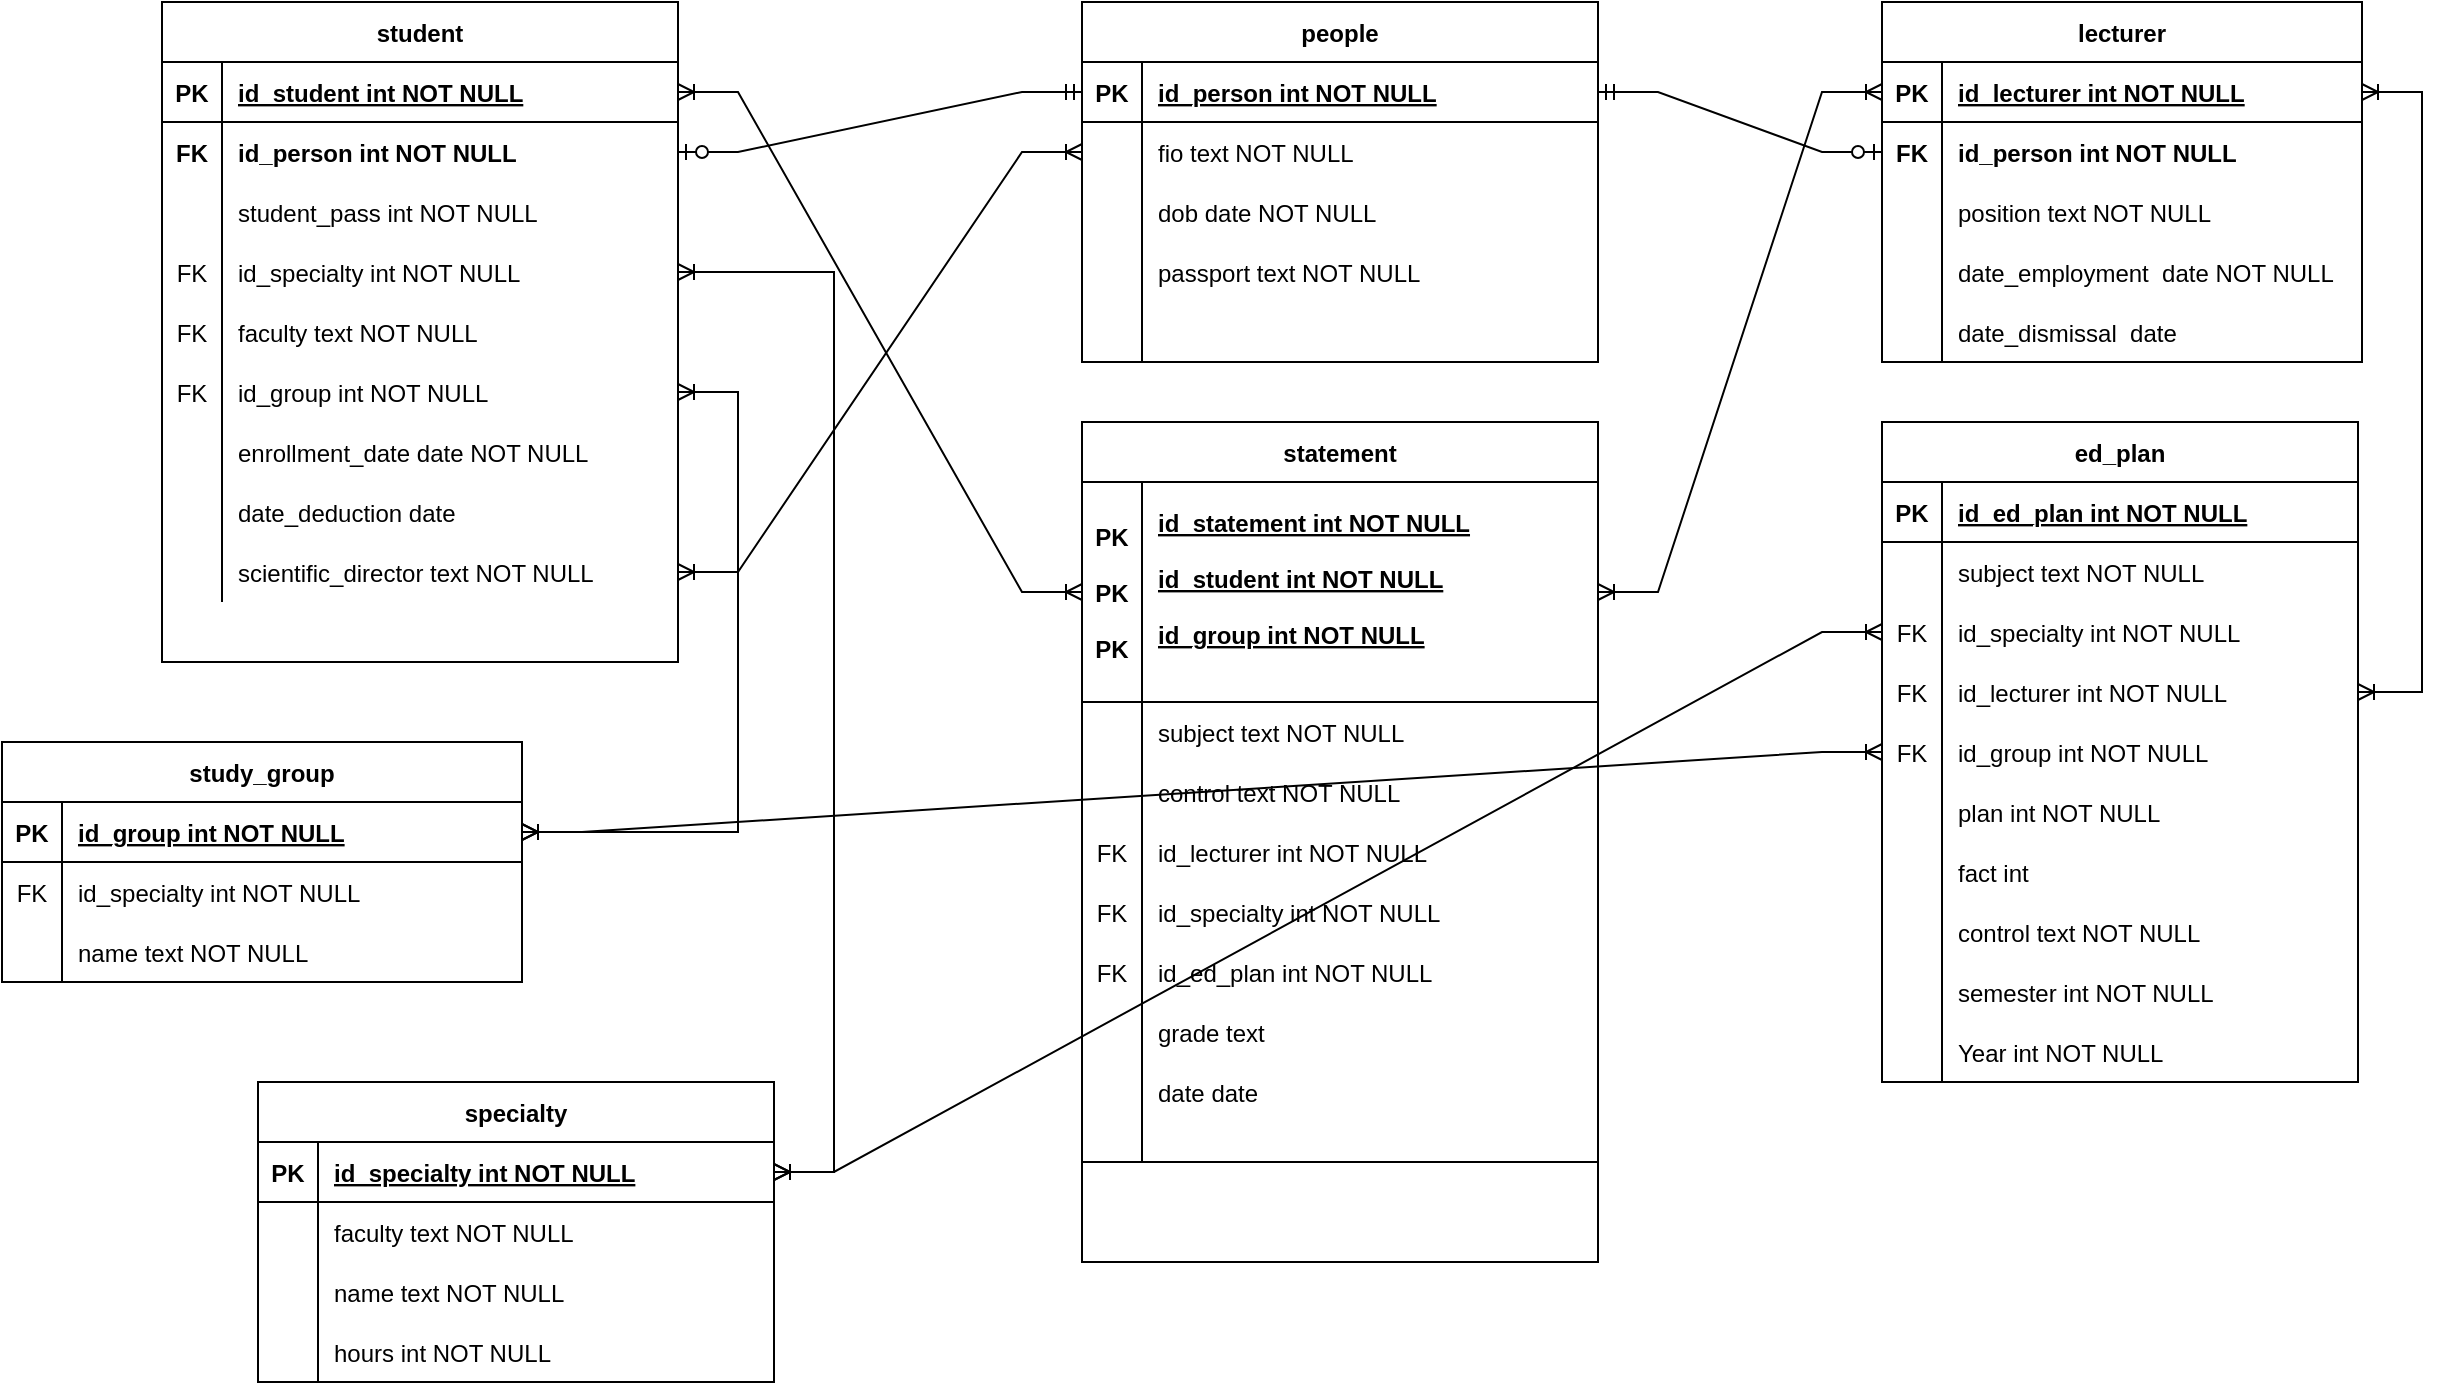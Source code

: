 <mxfile version="24.3.1" type="github">
  <diagram name="Page-1" id="qfyKZGseHImYjjDpZZsF">
    <mxGraphModel dx="2017" dy="581" grid="1" gridSize="10" guides="1" tooltips="1" connect="1" arrows="1" fold="1" page="1" pageScale="1" pageWidth="827" pageHeight="1169" math="0" shadow="0">
      <root>
        <mxCell id="0" />
        <mxCell id="1" parent="0" />
        <mxCell id="rDhSlvI8mpmeLkGIvxfW-3" value="lecturer" style="shape=table;startSize=30;container=1;collapsible=1;childLayout=tableLayout;fixedRows=1;rowLines=0;fontStyle=1;align=center;resizeLast=1;" vertex="1" parent="1">
          <mxGeometry x="800" y="40" width="240" height="180" as="geometry">
            <mxRectangle x="350" y="20" width="80" height="30" as="alternateBounds" />
          </mxGeometry>
        </mxCell>
        <mxCell id="rDhSlvI8mpmeLkGIvxfW-4" value="" style="shape=partialRectangle;collapsible=0;dropTarget=0;pointerEvents=0;fillColor=none;points=[[0,0.5],[1,0.5]];portConstraint=eastwest;top=0;left=0;right=0;bottom=1;" vertex="1" parent="rDhSlvI8mpmeLkGIvxfW-3">
          <mxGeometry y="30" width="240" height="30" as="geometry" />
        </mxCell>
        <mxCell id="rDhSlvI8mpmeLkGIvxfW-5" value="PK" style="shape=partialRectangle;overflow=hidden;connectable=0;fillColor=none;top=0;left=0;bottom=0;right=0;fontStyle=1;" vertex="1" parent="rDhSlvI8mpmeLkGIvxfW-4">
          <mxGeometry width="30" height="30" as="geometry">
            <mxRectangle width="30" height="30" as="alternateBounds" />
          </mxGeometry>
        </mxCell>
        <mxCell id="rDhSlvI8mpmeLkGIvxfW-6" value="id_lecturer int NOT NULL " style="shape=partialRectangle;overflow=hidden;connectable=0;fillColor=none;top=0;left=0;bottom=0;right=0;align=left;spacingLeft=6;fontStyle=5;" vertex="1" parent="rDhSlvI8mpmeLkGIvxfW-4">
          <mxGeometry x="30" width="210" height="30" as="geometry">
            <mxRectangle width="210" height="30" as="alternateBounds" />
          </mxGeometry>
        </mxCell>
        <mxCell id="rDhSlvI8mpmeLkGIvxfW-261" value="" style="shape=partialRectangle;collapsible=0;dropTarget=0;pointerEvents=0;fillColor=none;points=[[0,0.5],[1,0.5]];portConstraint=eastwest;top=0;left=0;right=0;bottom=0;" vertex="1" parent="rDhSlvI8mpmeLkGIvxfW-3">
          <mxGeometry y="60" width="240" height="30" as="geometry" />
        </mxCell>
        <mxCell id="rDhSlvI8mpmeLkGIvxfW-262" value="FK" style="shape=partialRectangle;overflow=hidden;connectable=0;fillColor=none;top=0;left=0;bottom=0;right=0;fontStyle=1" vertex="1" parent="rDhSlvI8mpmeLkGIvxfW-261">
          <mxGeometry width="30" height="30" as="geometry">
            <mxRectangle width="30" height="30" as="alternateBounds" />
          </mxGeometry>
        </mxCell>
        <mxCell id="rDhSlvI8mpmeLkGIvxfW-263" value="id_person int NOT NULL" style="shape=partialRectangle;overflow=hidden;connectable=0;fillColor=none;top=0;left=0;bottom=0;right=0;align=left;spacingLeft=6;fontStyle=1" vertex="1" parent="rDhSlvI8mpmeLkGIvxfW-261">
          <mxGeometry x="30" width="210" height="30" as="geometry">
            <mxRectangle width="210" height="30" as="alternateBounds" />
          </mxGeometry>
        </mxCell>
        <mxCell id="rDhSlvI8mpmeLkGIvxfW-10" value="" style="shape=partialRectangle;collapsible=0;dropTarget=0;pointerEvents=0;fillColor=none;points=[[0,0.5],[1,0.5]];portConstraint=eastwest;top=0;left=0;right=0;bottom=0;" vertex="1" parent="rDhSlvI8mpmeLkGIvxfW-3">
          <mxGeometry y="90" width="240" height="30" as="geometry" />
        </mxCell>
        <mxCell id="rDhSlvI8mpmeLkGIvxfW-11" value="" style="shape=partialRectangle;overflow=hidden;connectable=0;fillColor=none;top=0;left=0;bottom=0;right=0;" vertex="1" parent="rDhSlvI8mpmeLkGIvxfW-10">
          <mxGeometry width="30" height="30" as="geometry">
            <mxRectangle width="30" height="30" as="alternateBounds" />
          </mxGeometry>
        </mxCell>
        <mxCell id="rDhSlvI8mpmeLkGIvxfW-12" value="position text NOT NULL" style="shape=partialRectangle;overflow=hidden;connectable=0;fillColor=none;top=0;left=0;bottom=0;right=0;align=left;spacingLeft=6;" vertex="1" parent="rDhSlvI8mpmeLkGIvxfW-10">
          <mxGeometry x="30" width="210" height="30" as="geometry">
            <mxRectangle width="210" height="30" as="alternateBounds" />
          </mxGeometry>
        </mxCell>
        <mxCell id="rDhSlvI8mpmeLkGIvxfW-87" value="" style="shape=partialRectangle;collapsible=0;dropTarget=0;pointerEvents=0;fillColor=none;points=[[0,0.5],[1,0.5]];portConstraint=eastwest;top=0;left=0;right=0;bottom=0;" vertex="1" parent="rDhSlvI8mpmeLkGIvxfW-3">
          <mxGeometry y="120" width="240" height="30" as="geometry" />
        </mxCell>
        <mxCell id="rDhSlvI8mpmeLkGIvxfW-88" value="" style="shape=partialRectangle;overflow=hidden;connectable=0;fillColor=none;top=0;left=0;bottom=0;right=0;" vertex="1" parent="rDhSlvI8mpmeLkGIvxfW-87">
          <mxGeometry width="30" height="30" as="geometry">
            <mxRectangle width="30" height="30" as="alternateBounds" />
          </mxGeometry>
        </mxCell>
        <mxCell id="rDhSlvI8mpmeLkGIvxfW-89" value="date_employment  date NOT NULL" style="shape=partialRectangle;overflow=hidden;connectable=0;fillColor=none;top=0;left=0;bottom=0;right=0;align=left;spacingLeft=6;" vertex="1" parent="rDhSlvI8mpmeLkGIvxfW-87">
          <mxGeometry x="30" width="210" height="30" as="geometry">
            <mxRectangle width="210" height="30" as="alternateBounds" />
          </mxGeometry>
        </mxCell>
        <mxCell id="rDhSlvI8mpmeLkGIvxfW-90" value="" style="shape=partialRectangle;collapsible=0;dropTarget=0;pointerEvents=0;fillColor=none;points=[[0,0.5],[1,0.5]];portConstraint=eastwest;top=0;left=0;right=0;bottom=0;" vertex="1" parent="rDhSlvI8mpmeLkGIvxfW-3">
          <mxGeometry y="150" width="240" height="30" as="geometry" />
        </mxCell>
        <mxCell id="rDhSlvI8mpmeLkGIvxfW-91" value="" style="shape=partialRectangle;overflow=hidden;connectable=0;fillColor=none;top=0;left=0;bottom=0;right=0;" vertex="1" parent="rDhSlvI8mpmeLkGIvxfW-90">
          <mxGeometry width="30" height="30" as="geometry">
            <mxRectangle width="30" height="30" as="alternateBounds" />
          </mxGeometry>
        </mxCell>
        <mxCell id="rDhSlvI8mpmeLkGIvxfW-92" value="date_dismissal  date" style="shape=partialRectangle;overflow=hidden;connectable=0;fillColor=none;top=0;left=0;bottom=0;right=0;align=left;spacingLeft=6;" vertex="1" parent="rDhSlvI8mpmeLkGIvxfW-90">
          <mxGeometry x="30" width="210" height="30" as="geometry">
            <mxRectangle width="210" height="30" as="alternateBounds" />
          </mxGeometry>
        </mxCell>
        <mxCell id="rDhSlvI8mpmeLkGIvxfW-35" value="study_group" style="shape=table;startSize=30;container=1;collapsible=1;childLayout=tableLayout;fixedRows=1;rowLines=0;fontStyle=1;align=center;resizeLast=1;" vertex="1" parent="1">
          <mxGeometry x="-140" y="410" width="260" height="120" as="geometry">
            <mxRectangle x="32" y="30" width="80" height="30" as="alternateBounds" />
          </mxGeometry>
        </mxCell>
        <mxCell id="rDhSlvI8mpmeLkGIvxfW-36" value="" style="shape=partialRectangle;collapsible=0;dropTarget=0;pointerEvents=0;fillColor=none;points=[[0,0.5],[1,0.5]];portConstraint=eastwest;top=0;left=0;right=0;bottom=1;" vertex="1" parent="rDhSlvI8mpmeLkGIvxfW-35">
          <mxGeometry y="30" width="260" height="30" as="geometry" />
        </mxCell>
        <mxCell id="rDhSlvI8mpmeLkGIvxfW-37" value="PK" style="shape=partialRectangle;overflow=hidden;connectable=0;fillColor=none;top=0;left=0;bottom=0;right=0;fontStyle=1;" vertex="1" parent="rDhSlvI8mpmeLkGIvxfW-36">
          <mxGeometry width="30" height="30" as="geometry">
            <mxRectangle width="30" height="30" as="alternateBounds" />
          </mxGeometry>
        </mxCell>
        <mxCell id="rDhSlvI8mpmeLkGIvxfW-38" value="id_group int NOT NULL " style="shape=partialRectangle;overflow=hidden;connectable=0;fillColor=none;top=0;left=0;bottom=0;right=0;align=left;spacingLeft=6;fontStyle=5;" vertex="1" parent="rDhSlvI8mpmeLkGIvxfW-36">
          <mxGeometry x="30" width="230" height="30" as="geometry">
            <mxRectangle width="230" height="30" as="alternateBounds" />
          </mxGeometry>
        </mxCell>
        <mxCell id="rDhSlvI8mpmeLkGIvxfW-39" value="" style="shape=partialRectangle;collapsible=0;dropTarget=0;pointerEvents=0;fillColor=none;points=[[0,0.5],[1,0.5]];portConstraint=eastwest;top=0;left=0;right=0;bottom=0;" vertex="1" parent="rDhSlvI8mpmeLkGIvxfW-35">
          <mxGeometry y="60" width="260" height="30" as="geometry" />
        </mxCell>
        <mxCell id="rDhSlvI8mpmeLkGIvxfW-40" value="FK" style="shape=partialRectangle;overflow=hidden;connectable=0;fillColor=none;top=0;left=0;bottom=0;right=0;" vertex="1" parent="rDhSlvI8mpmeLkGIvxfW-39">
          <mxGeometry width="30" height="30" as="geometry">
            <mxRectangle width="30" height="30" as="alternateBounds" />
          </mxGeometry>
        </mxCell>
        <mxCell id="rDhSlvI8mpmeLkGIvxfW-41" value="id_specialty int NOT NULL" style="shape=partialRectangle;overflow=hidden;connectable=0;fillColor=none;top=0;left=0;bottom=0;right=0;align=left;spacingLeft=6;fontStyle=0" vertex="1" parent="rDhSlvI8mpmeLkGIvxfW-39">
          <mxGeometry x="30" width="230" height="30" as="geometry">
            <mxRectangle width="230" height="30" as="alternateBounds" />
          </mxGeometry>
        </mxCell>
        <mxCell id="rDhSlvI8mpmeLkGIvxfW-57" value="" style="shape=partialRectangle;collapsible=0;dropTarget=0;pointerEvents=0;fillColor=none;points=[[0,0.5],[1,0.5]];portConstraint=eastwest;top=0;left=0;right=0;bottom=0;" vertex="1" parent="rDhSlvI8mpmeLkGIvxfW-35">
          <mxGeometry y="90" width="260" height="30" as="geometry" />
        </mxCell>
        <mxCell id="rDhSlvI8mpmeLkGIvxfW-58" value="" style="shape=partialRectangle;overflow=hidden;connectable=0;fillColor=none;top=0;left=0;bottom=0;right=0;" vertex="1" parent="rDhSlvI8mpmeLkGIvxfW-57">
          <mxGeometry width="30" height="30" as="geometry">
            <mxRectangle width="30" height="30" as="alternateBounds" />
          </mxGeometry>
        </mxCell>
        <mxCell id="rDhSlvI8mpmeLkGIvxfW-59" value="name text NOT NULL" style="shape=partialRectangle;overflow=hidden;connectable=0;fillColor=none;top=0;left=0;bottom=0;right=0;align=left;spacingLeft=6;fontStyle=0" vertex="1" parent="rDhSlvI8mpmeLkGIvxfW-57">
          <mxGeometry x="30" width="230" height="30" as="geometry">
            <mxRectangle width="230" height="30" as="alternateBounds" />
          </mxGeometry>
        </mxCell>
        <mxCell id="rDhSlvI8mpmeLkGIvxfW-42" value="specialty" style="shape=table;startSize=30;container=1;collapsible=1;childLayout=tableLayout;fixedRows=1;rowLines=0;fontStyle=1;align=center;resizeLast=1;" vertex="1" parent="1">
          <mxGeometry x="-12" y="580" width="258" height="150" as="geometry">
            <mxRectangle x="32" y="30" width="80" height="30" as="alternateBounds" />
          </mxGeometry>
        </mxCell>
        <mxCell id="rDhSlvI8mpmeLkGIvxfW-43" value="" style="shape=partialRectangle;collapsible=0;dropTarget=0;pointerEvents=0;fillColor=none;points=[[0,0.5],[1,0.5]];portConstraint=eastwest;top=0;left=0;right=0;bottom=1;" vertex="1" parent="rDhSlvI8mpmeLkGIvxfW-42">
          <mxGeometry y="30" width="258" height="30" as="geometry" />
        </mxCell>
        <mxCell id="rDhSlvI8mpmeLkGIvxfW-44" value="PK" style="shape=partialRectangle;overflow=hidden;connectable=0;fillColor=none;top=0;left=0;bottom=0;right=0;fontStyle=1;" vertex="1" parent="rDhSlvI8mpmeLkGIvxfW-43">
          <mxGeometry width="30" height="30" as="geometry">
            <mxRectangle width="30" height="30" as="alternateBounds" />
          </mxGeometry>
        </mxCell>
        <mxCell id="rDhSlvI8mpmeLkGIvxfW-45" value="id_specialty int NOT NULL " style="shape=partialRectangle;overflow=hidden;connectable=0;fillColor=none;top=0;left=0;bottom=0;right=0;align=left;spacingLeft=6;fontStyle=5;" vertex="1" parent="rDhSlvI8mpmeLkGIvxfW-43">
          <mxGeometry x="30" width="228" height="30" as="geometry">
            <mxRectangle width="228" height="30" as="alternateBounds" />
          </mxGeometry>
        </mxCell>
        <mxCell id="rDhSlvI8mpmeLkGIvxfW-46" value="" style="shape=partialRectangle;collapsible=0;dropTarget=0;pointerEvents=0;fillColor=none;points=[[0,0.5],[1,0.5]];portConstraint=eastwest;top=0;left=0;right=0;bottom=0;" vertex="1" parent="rDhSlvI8mpmeLkGIvxfW-42">
          <mxGeometry y="60" width="258" height="30" as="geometry" />
        </mxCell>
        <mxCell id="rDhSlvI8mpmeLkGIvxfW-47" value="" style="shape=partialRectangle;overflow=hidden;connectable=0;fillColor=none;top=0;left=0;bottom=0;right=0;" vertex="1" parent="rDhSlvI8mpmeLkGIvxfW-46">
          <mxGeometry width="30" height="30" as="geometry">
            <mxRectangle width="30" height="30" as="alternateBounds" />
          </mxGeometry>
        </mxCell>
        <mxCell id="rDhSlvI8mpmeLkGIvxfW-48" value="faculty text NOT NULL" style="shape=partialRectangle;overflow=hidden;connectable=0;fillColor=none;top=0;left=0;bottom=0;right=0;align=left;spacingLeft=6;fontStyle=0" vertex="1" parent="rDhSlvI8mpmeLkGIvxfW-46">
          <mxGeometry x="30" width="228" height="30" as="geometry">
            <mxRectangle width="228" height="30" as="alternateBounds" />
          </mxGeometry>
        </mxCell>
        <mxCell id="rDhSlvI8mpmeLkGIvxfW-99" value="" style="shape=partialRectangle;collapsible=0;dropTarget=0;pointerEvents=0;fillColor=none;points=[[0,0.5],[1,0.5]];portConstraint=eastwest;top=0;left=0;right=0;bottom=0;" vertex="1" parent="rDhSlvI8mpmeLkGIvxfW-42">
          <mxGeometry y="90" width="258" height="30" as="geometry" />
        </mxCell>
        <mxCell id="rDhSlvI8mpmeLkGIvxfW-100" value="" style="shape=partialRectangle;overflow=hidden;connectable=0;fillColor=none;top=0;left=0;bottom=0;right=0;" vertex="1" parent="rDhSlvI8mpmeLkGIvxfW-99">
          <mxGeometry width="30" height="30" as="geometry">
            <mxRectangle width="30" height="30" as="alternateBounds" />
          </mxGeometry>
        </mxCell>
        <mxCell id="rDhSlvI8mpmeLkGIvxfW-101" value="name text NOT NULL" style="shape=partialRectangle;overflow=hidden;connectable=0;fillColor=none;top=0;left=0;bottom=0;right=0;align=left;spacingLeft=6;fontStyle=0" vertex="1" parent="rDhSlvI8mpmeLkGIvxfW-99">
          <mxGeometry x="30" width="228" height="30" as="geometry">
            <mxRectangle width="228" height="30" as="alternateBounds" />
          </mxGeometry>
        </mxCell>
        <mxCell id="rDhSlvI8mpmeLkGIvxfW-102" value="" style="shape=partialRectangle;collapsible=0;dropTarget=0;pointerEvents=0;fillColor=none;points=[[0,0.5],[1,0.5]];portConstraint=eastwest;top=0;left=0;right=0;bottom=0;" vertex="1" parent="rDhSlvI8mpmeLkGIvxfW-42">
          <mxGeometry y="120" width="258" height="30" as="geometry" />
        </mxCell>
        <mxCell id="rDhSlvI8mpmeLkGIvxfW-103" value="" style="shape=partialRectangle;overflow=hidden;connectable=0;fillColor=none;top=0;left=0;bottom=0;right=0;" vertex="1" parent="rDhSlvI8mpmeLkGIvxfW-102">
          <mxGeometry width="30" height="30" as="geometry">
            <mxRectangle width="30" height="30" as="alternateBounds" />
          </mxGeometry>
        </mxCell>
        <mxCell id="rDhSlvI8mpmeLkGIvxfW-104" value="hours int NOT NULL" style="shape=partialRectangle;overflow=hidden;connectable=0;fillColor=none;top=0;left=0;bottom=0;right=0;align=left;spacingLeft=6;fontStyle=0" vertex="1" parent="rDhSlvI8mpmeLkGIvxfW-102">
          <mxGeometry x="30" width="228" height="30" as="geometry">
            <mxRectangle width="228" height="30" as="alternateBounds" />
          </mxGeometry>
        </mxCell>
        <mxCell id="rDhSlvI8mpmeLkGIvxfW-115" value="ed_plan" style="shape=table;startSize=30;container=1;collapsible=1;childLayout=tableLayout;fixedRows=1;rowLines=0;fontStyle=1;align=center;resizeLast=1;" vertex="1" parent="1">
          <mxGeometry x="800" y="250" width="238" height="330" as="geometry">
            <mxRectangle x="32" y="30" width="80" height="30" as="alternateBounds" />
          </mxGeometry>
        </mxCell>
        <mxCell id="rDhSlvI8mpmeLkGIvxfW-116" value="" style="shape=partialRectangle;collapsible=0;dropTarget=0;pointerEvents=0;fillColor=none;points=[[0,0.5],[1,0.5]];portConstraint=eastwest;top=0;left=0;right=0;bottom=1;" vertex="1" parent="rDhSlvI8mpmeLkGIvxfW-115">
          <mxGeometry y="30" width="238" height="30" as="geometry" />
        </mxCell>
        <mxCell id="rDhSlvI8mpmeLkGIvxfW-117" value="PK" style="shape=partialRectangle;overflow=hidden;connectable=0;fillColor=none;top=0;left=0;bottom=0;right=0;fontStyle=1;" vertex="1" parent="rDhSlvI8mpmeLkGIvxfW-116">
          <mxGeometry width="30" height="30" as="geometry">
            <mxRectangle width="30" height="30" as="alternateBounds" />
          </mxGeometry>
        </mxCell>
        <mxCell id="rDhSlvI8mpmeLkGIvxfW-118" value="id_ed_plan int NOT NULL " style="shape=partialRectangle;overflow=hidden;connectable=0;fillColor=none;top=0;left=0;bottom=0;right=0;align=left;spacingLeft=6;fontStyle=5;" vertex="1" parent="rDhSlvI8mpmeLkGIvxfW-116">
          <mxGeometry x="30" width="208" height="30" as="geometry">
            <mxRectangle width="208" height="30" as="alternateBounds" />
          </mxGeometry>
        </mxCell>
        <mxCell id="rDhSlvI8mpmeLkGIvxfW-119" value="" style="shape=partialRectangle;collapsible=0;dropTarget=0;pointerEvents=0;fillColor=none;points=[[0,0.5],[1,0.5]];portConstraint=eastwest;top=0;left=0;right=0;bottom=0;" vertex="1" parent="rDhSlvI8mpmeLkGIvxfW-115">
          <mxGeometry y="60" width="238" height="30" as="geometry" />
        </mxCell>
        <mxCell id="rDhSlvI8mpmeLkGIvxfW-120" value="" style="shape=partialRectangle;overflow=hidden;connectable=0;fillColor=none;top=0;left=0;bottom=0;right=0;" vertex="1" parent="rDhSlvI8mpmeLkGIvxfW-119">
          <mxGeometry width="30" height="30" as="geometry">
            <mxRectangle width="30" height="30" as="alternateBounds" />
          </mxGeometry>
        </mxCell>
        <mxCell id="rDhSlvI8mpmeLkGIvxfW-121" value="subject text NOT NULL" style="shape=partialRectangle;overflow=hidden;connectable=0;fillColor=none;top=0;left=0;bottom=0;right=0;align=left;spacingLeft=6;fontStyle=0" vertex="1" parent="rDhSlvI8mpmeLkGIvxfW-119">
          <mxGeometry x="30" width="208" height="30" as="geometry">
            <mxRectangle width="208" height="30" as="alternateBounds" />
          </mxGeometry>
        </mxCell>
        <mxCell id="rDhSlvI8mpmeLkGIvxfW-122" value="" style="shape=partialRectangle;collapsible=0;dropTarget=0;pointerEvents=0;fillColor=none;points=[[0,0.5],[1,0.5]];portConstraint=eastwest;top=0;left=0;right=0;bottom=0;" vertex="1" parent="rDhSlvI8mpmeLkGIvxfW-115">
          <mxGeometry y="90" width="238" height="30" as="geometry" />
        </mxCell>
        <mxCell id="rDhSlvI8mpmeLkGIvxfW-123" value="FK" style="shape=partialRectangle;overflow=hidden;connectable=0;fillColor=none;top=0;left=0;bottom=0;right=0;" vertex="1" parent="rDhSlvI8mpmeLkGIvxfW-122">
          <mxGeometry width="30" height="30" as="geometry">
            <mxRectangle width="30" height="30" as="alternateBounds" />
          </mxGeometry>
        </mxCell>
        <mxCell id="rDhSlvI8mpmeLkGIvxfW-124" value="id_specialty int NOT NULL" style="shape=partialRectangle;overflow=hidden;connectable=0;fillColor=none;top=0;left=0;bottom=0;right=0;align=left;spacingLeft=6;fontStyle=0" vertex="1" parent="rDhSlvI8mpmeLkGIvxfW-122">
          <mxGeometry x="30" width="208" height="30" as="geometry">
            <mxRectangle width="208" height="30" as="alternateBounds" />
          </mxGeometry>
        </mxCell>
        <mxCell id="rDhSlvI8mpmeLkGIvxfW-125" value="" style="shape=partialRectangle;collapsible=0;dropTarget=0;pointerEvents=0;fillColor=none;points=[[0,0.5],[1,0.5]];portConstraint=eastwest;top=0;left=0;right=0;bottom=0;" vertex="1" parent="rDhSlvI8mpmeLkGIvxfW-115">
          <mxGeometry y="120" width="238" height="30" as="geometry" />
        </mxCell>
        <mxCell id="rDhSlvI8mpmeLkGIvxfW-126" value="FK" style="shape=partialRectangle;overflow=hidden;connectable=0;fillColor=none;top=0;left=0;bottom=0;right=0;" vertex="1" parent="rDhSlvI8mpmeLkGIvxfW-125">
          <mxGeometry width="30" height="30" as="geometry">
            <mxRectangle width="30" height="30" as="alternateBounds" />
          </mxGeometry>
        </mxCell>
        <mxCell id="rDhSlvI8mpmeLkGIvxfW-127" value="id_lecturer int NOT NULL" style="shape=partialRectangle;overflow=hidden;connectable=0;fillColor=none;top=0;left=0;bottom=0;right=0;align=left;spacingLeft=6;fontStyle=0" vertex="1" parent="rDhSlvI8mpmeLkGIvxfW-125">
          <mxGeometry x="30" width="208" height="30" as="geometry">
            <mxRectangle width="208" height="30" as="alternateBounds" />
          </mxGeometry>
        </mxCell>
        <mxCell id="rDhSlvI8mpmeLkGIvxfW-141" value="" style="shape=partialRectangle;collapsible=0;dropTarget=0;pointerEvents=0;fillColor=none;points=[[0,0.5],[1,0.5]];portConstraint=eastwest;top=0;left=0;right=0;bottom=0;" vertex="1" parent="rDhSlvI8mpmeLkGIvxfW-115">
          <mxGeometry y="150" width="238" height="30" as="geometry" />
        </mxCell>
        <mxCell id="rDhSlvI8mpmeLkGIvxfW-142" value="FK" style="shape=partialRectangle;overflow=hidden;connectable=0;fillColor=none;top=0;left=0;bottom=0;right=0;" vertex="1" parent="rDhSlvI8mpmeLkGIvxfW-141">
          <mxGeometry width="30" height="30" as="geometry">
            <mxRectangle width="30" height="30" as="alternateBounds" />
          </mxGeometry>
        </mxCell>
        <mxCell id="rDhSlvI8mpmeLkGIvxfW-143" value="id_group int NOT NULL" style="shape=partialRectangle;overflow=hidden;connectable=0;fillColor=none;top=0;left=0;bottom=0;right=0;align=left;spacingLeft=6;fontStyle=0" vertex="1" parent="rDhSlvI8mpmeLkGIvxfW-141">
          <mxGeometry x="30" width="208" height="30" as="geometry">
            <mxRectangle width="208" height="30" as="alternateBounds" />
          </mxGeometry>
        </mxCell>
        <mxCell id="rDhSlvI8mpmeLkGIvxfW-144" value="" style="shape=partialRectangle;collapsible=0;dropTarget=0;pointerEvents=0;fillColor=none;points=[[0,0.5],[1,0.5]];portConstraint=eastwest;top=0;left=0;right=0;bottom=0;" vertex="1" parent="rDhSlvI8mpmeLkGIvxfW-115">
          <mxGeometry y="180" width="238" height="30" as="geometry" />
        </mxCell>
        <mxCell id="rDhSlvI8mpmeLkGIvxfW-145" value="" style="shape=partialRectangle;overflow=hidden;connectable=0;fillColor=none;top=0;left=0;bottom=0;right=0;" vertex="1" parent="rDhSlvI8mpmeLkGIvxfW-144">
          <mxGeometry width="30" height="30" as="geometry">
            <mxRectangle width="30" height="30" as="alternateBounds" />
          </mxGeometry>
        </mxCell>
        <mxCell id="rDhSlvI8mpmeLkGIvxfW-146" value="plan int NOT NULL" style="shape=partialRectangle;overflow=hidden;connectable=0;fillColor=none;top=0;left=0;bottom=0;right=0;align=left;spacingLeft=6;fontStyle=0" vertex="1" parent="rDhSlvI8mpmeLkGIvxfW-144">
          <mxGeometry x="30" width="208" height="30" as="geometry">
            <mxRectangle width="208" height="30" as="alternateBounds" />
          </mxGeometry>
        </mxCell>
        <mxCell id="rDhSlvI8mpmeLkGIvxfW-147" value="" style="shape=partialRectangle;collapsible=0;dropTarget=0;pointerEvents=0;fillColor=none;points=[[0,0.5],[1,0.5]];portConstraint=eastwest;top=0;left=0;right=0;bottom=0;" vertex="1" parent="rDhSlvI8mpmeLkGIvxfW-115">
          <mxGeometry y="210" width="238" height="30" as="geometry" />
        </mxCell>
        <mxCell id="rDhSlvI8mpmeLkGIvxfW-148" value="" style="shape=partialRectangle;overflow=hidden;connectable=0;fillColor=none;top=0;left=0;bottom=0;right=0;" vertex="1" parent="rDhSlvI8mpmeLkGIvxfW-147">
          <mxGeometry width="30" height="30" as="geometry">
            <mxRectangle width="30" height="30" as="alternateBounds" />
          </mxGeometry>
        </mxCell>
        <mxCell id="rDhSlvI8mpmeLkGIvxfW-149" value="fact int" style="shape=partialRectangle;overflow=hidden;connectable=0;fillColor=none;top=0;left=0;bottom=0;right=0;align=left;spacingLeft=6;fontStyle=0" vertex="1" parent="rDhSlvI8mpmeLkGIvxfW-147">
          <mxGeometry x="30" width="208" height="30" as="geometry">
            <mxRectangle width="208" height="30" as="alternateBounds" />
          </mxGeometry>
        </mxCell>
        <mxCell id="rDhSlvI8mpmeLkGIvxfW-150" value="" style="shape=partialRectangle;collapsible=0;dropTarget=0;pointerEvents=0;fillColor=none;points=[[0,0.5],[1,0.5]];portConstraint=eastwest;top=0;left=0;right=0;bottom=0;" vertex="1" parent="rDhSlvI8mpmeLkGIvxfW-115">
          <mxGeometry y="240" width="238" height="30" as="geometry" />
        </mxCell>
        <mxCell id="rDhSlvI8mpmeLkGIvxfW-151" value="" style="shape=partialRectangle;overflow=hidden;connectable=0;fillColor=none;top=0;left=0;bottom=0;right=0;" vertex="1" parent="rDhSlvI8mpmeLkGIvxfW-150">
          <mxGeometry width="30" height="30" as="geometry">
            <mxRectangle width="30" height="30" as="alternateBounds" />
          </mxGeometry>
        </mxCell>
        <mxCell id="rDhSlvI8mpmeLkGIvxfW-152" value="control text NOT NULL" style="shape=partialRectangle;overflow=hidden;connectable=0;fillColor=none;top=0;left=0;bottom=0;right=0;align=left;spacingLeft=6;fontStyle=0" vertex="1" parent="rDhSlvI8mpmeLkGIvxfW-150">
          <mxGeometry x="30" width="208" height="30" as="geometry">
            <mxRectangle width="208" height="30" as="alternateBounds" />
          </mxGeometry>
        </mxCell>
        <mxCell id="rDhSlvI8mpmeLkGIvxfW-154" value="" style="shape=partialRectangle;collapsible=0;dropTarget=0;pointerEvents=0;fillColor=none;points=[[0,0.5],[1,0.5]];portConstraint=eastwest;top=0;left=0;right=0;bottom=0;" vertex="1" parent="rDhSlvI8mpmeLkGIvxfW-115">
          <mxGeometry y="270" width="238" height="30" as="geometry" />
        </mxCell>
        <mxCell id="rDhSlvI8mpmeLkGIvxfW-155" value="" style="shape=partialRectangle;overflow=hidden;connectable=0;fillColor=none;top=0;left=0;bottom=0;right=0;" vertex="1" parent="rDhSlvI8mpmeLkGIvxfW-154">
          <mxGeometry width="30" height="30" as="geometry">
            <mxRectangle width="30" height="30" as="alternateBounds" />
          </mxGeometry>
        </mxCell>
        <mxCell id="rDhSlvI8mpmeLkGIvxfW-156" value="semester int NOT NULL" style="shape=partialRectangle;overflow=hidden;connectable=0;fillColor=none;top=0;left=0;bottom=0;right=0;align=left;spacingLeft=6;fontStyle=0" vertex="1" parent="rDhSlvI8mpmeLkGIvxfW-154">
          <mxGeometry x="30" width="208" height="30" as="geometry">
            <mxRectangle width="208" height="30" as="alternateBounds" />
          </mxGeometry>
        </mxCell>
        <mxCell id="rDhSlvI8mpmeLkGIvxfW-157" value="" style="shape=partialRectangle;collapsible=0;dropTarget=0;pointerEvents=0;fillColor=none;points=[[0,0.5],[1,0.5]];portConstraint=eastwest;top=0;left=0;right=0;bottom=0;" vertex="1" parent="rDhSlvI8mpmeLkGIvxfW-115">
          <mxGeometry y="300" width="238" height="30" as="geometry" />
        </mxCell>
        <mxCell id="rDhSlvI8mpmeLkGIvxfW-158" value="" style="shape=partialRectangle;overflow=hidden;connectable=0;fillColor=none;top=0;left=0;bottom=0;right=0;" vertex="1" parent="rDhSlvI8mpmeLkGIvxfW-157">
          <mxGeometry width="30" height="30" as="geometry">
            <mxRectangle width="30" height="30" as="alternateBounds" />
          </mxGeometry>
        </mxCell>
        <mxCell id="rDhSlvI8mpmeLkGIvxfW-159" value="Year int NOT NULL" style="shape=partialRectangle;overflow=hidden;connectable=0;fillColor=none;top=0;left=0;bottom=0;right=0;align=left;spacingLeft=6;fontStyle=0" vertex="1" parent="rDhSlvI8mpmeLkGIvxfW-157">
          <mxGeometry x="30" width="208" height="30" as="geometry">
            <mxRectangle width="208" height="30" as="alternateBounds" />
          </mxGeometry>
        </mxCell>
        <mxCell id="rDhSlvI8mpmeLkGIvxfW-205" value="" style="edgeStyle=entityRelationEdgeStyle;fontSize=12;html=1;endArrow=ERoneToMany;startArrow=ERoneToMany;rounded=0;" edge="1" parent="1" source="rDhSlvI8mpmeLkGIvxfW-36" target="rDhSlvI8mpmeLkGIvxfW-141">
          <mxGeometry width="100" height="100" relative="1" as="geometry">
            <mxPoint x="360" y="540" as="sourcePoint" />
            <mxPoint x="460" y="440" as="targetPoint" />
          </mxGeometry>
        </mxCell>
        <mxCell id="rDhSlvI8mpmeLkGIvxfW-160" value="statement" style="shape=table;startSize=30;container=1;collapsible=1;childLayout=tableLayout;fixedRows=1;rowLines=0;fontStyle=1;align=center;resizeLast=1;" vertex="1" parent="1">
          <mxGeometry x="400" y="250" width="258" height="420" as="geometry">
            <mxRectangle x="32" y="30" width="80" height="30" as="alternateBounds" />
          </mxGeometry>
        </mxCell>
        <mxCell id="rDhSlvI8mpmeLkGIvxfW-161" value="" style="shape=partialRectangle;collapsible=0;dropTarget=0;pointerEvents=0;fillColor=none;points=[[0,0.5],[1,0.5]];portConstraint=eastwest;top=0;left=0;right=0;bottom=1;" vertex="1" parent="rDhSlvI8mpmeLkGIvxfW-160">
          <mxGeometry y="30" width="258" height="110" as="geometry" />
        </mxCell>
        <mxCell id="rDhSlvI8mpmeLkGIvxfW-162" value="PK&#xa;&#xa;PK&#xa;&#xa;PK" style="shape=partialRectangle;overflow=hidden;connectable=0;fillColor=none;top=0;left=0;bottom=0;right=0;fontStyle=1;" vertex="1" parent="rDhSlvI8mpmeLkGIvxfW-161">
          <mxGeometry width="30" height="110" as="geometry">
            <mxRectangle width="30" height="110" as="alternateBounds" />
          </mxGeometry>
        </mxCell>
        <mxCell id="rDhSlvI8mpmeLkGIvxfW-163" value="id_statement int NOT NULL&#xa;&#xa;id_student int NOT NULL&#xa;&#xa;id_group int NOT NULL&#xa;" style="shape=partialRectangle;overflow=hidden;connectable=0;fillColor=none;top=0;left=0;bottom=0;right=0;align=left;spacingLeft=6;fontStyle=5;" vertex="1" parent="rDhSlvI8mpmeLkGIvxfW-161">
          <mxGeometry x="30" width="228" height="110" as="geometry">
            <mxRectangle width="228" height="110" as="alternateBounds" />
          </mxGeometry>
        </mxCell>
        <mxCell id="rDhSlvI8mpmeLkGIvxfW-170" value="" style="shape=partialRectangle;collapsible=0;dropTarget=0;pointerEvents=0;fillColor=none;points=[[0,0.5],[1,0.5]];portConstraint=eastwest;top=0;left=0;right=0;bottom=0;" vertex="1" parent="rDhSlvI8mpmeLkGIvxfW-160">
          <mxGeometry y="140" width="258" height="30" as="geometry" />
        </mxCell>
        <mxCell id="rDhSlvI8mpmeLkGIvxfW-171" value="" style="shape=partialRectangle;overflow=hidden;connectable=0;fillColor=none;top=0;left=0;bottom=0;right=0;" vertex="1" parent="rDhSlvI8mpmeLkGIvxfW-170">
          <mxGeometry width="30" height="30" as="geometry">
            <mxRectangle width="30" height="30" as="alternateBounds" />
          </mxGeometry>
        </mxCell>
        <mxCell id="rDhSlvI8mpmeLkGIvxfW-172" value="subject text NOT NULL" style="shape=partialRectangle;overflow=hidden;connectable=0;fillColor=none;top=0;left=0;bottom=0;right=0;align=left;spacingLeft=6;fontStyle=0" vertex="1" parent="rDhSlvI8mpmeLkGIvxfW-170">
          <mxGeometry x="30" width="228" height="30" as="geometry">
            <mxRectangle width="228" height="30" as="alternateBounds" />
          </mxGeometry>
        </mxCell>
        <mxCell id="rDhSlvI8mpmeLkGIvxfW-173" value="" style="shape=partialRectangle;collapsible=0;dropTarget=0;pointerEvents=0;fillColor=none;points=[[0,0.5],[1,0.5]];portConstraint=eastwest;top=0;left=0;right=0;bottom=0;" vertex="1" parent="rDhSlvI8mpmeLkGIvxfW-160">
          <mxGeometry y="170" width="258" height="30" as="geometry" />
        </mxCell>
        <mxCell id="rDhSlvI8mpmeLkGIvxfW-174" value="" style="shape=partialRectangle;overflow=hidden;connectable=0;fillColor=none;top=0;left=0;bottom=0;right=0;" vertex="1" parent="rDhSlvI8mpmeLkGIvxfW-173">
          <mxGeometry width="30" height="30" as="geometry">
            <mxRectangle width="30" height="30" as="alternateBounds" />
          </mxGeometry>
        </mxCell>
        <mxCell id="rDhSlvI8mpmeLkGIvxfW-175" value="control text NOT NULL" style="shape=partialRectangle;overflow=hidden;connectable=1;fillColor=none;top=0;left=0;bottom=0;right=0;align=left;spacingLeft=6;fontStyle=0;movable=1;resizable=1;rotatable=1;deletable=1;editable=1;locked=0;" vertex="1" parent="rDhSlvI8mpmeLkGIvxfW-173">
          <mxGeometry x="30" width="228" height="30" as="geometry">
            <mxRectangle width="228" height="30" as="alternateBounds" />
          </mxGeometry>
        </mxCell>
        <mxCell id="rDhSlvI8mpmeLkGIvxfW-176" value="" style="shape=partialRectangle;collapsible=0;dropTarget=0;pointerEvents=0;fillColor=none;points=[[0,0.5],[1,0.5]];portConstraint=eastwest;top=0;left=0;right=0;bottom=0;" vertex="1" parent="rDhSlvI8mpmeLkGIvxfW-160">
          <mxGeometry y="200" width="258" height="30" as="geometry" />
        </mxCell>
        <mxCell id="rDhSlvI8mpmeLkGIvxfW-177" value="FK" style="shape=partialRectangle;overflow=hidden;connectable=0;fillColor=none;top=0;left=0;bottom=0;right=0;" vertex="1" parent="rDhSlvI8mpmeLkGIvxfW-176">
          <mxGeometry width="30" height="30" as="geometry">
            <mxRectangle width="30" height="30" as="alternateBounds" />
          </mxGeometry>
        </mxCell>
        <mxCell id="rDhSlvI8mpmeLkGIvxfW-178" value="id_lecturer int NOT NULL" style="shape=partialRectangle;overflow=hidden;connectable=1;fillColor=none;top=0;left=0;bottom=0;right=0;align=left;spacingLeft=6;fontStyle=0;movable=1;resizable=1;rotatable=1;deletable=1;editable=1;locked=0;" vertex="1" parent="rDhSlvI8mpmeLkGIvxfW-176">
          <mxGeometry x="30" width="228" height="30" as="geometry">
            <mxRectangle width="228" height="30" as="alternateBounds" />
          </mxGeometry>
        </mxCell>
        <mxCell id="rDhSlvI8mpmeLkGIvxfW-179" value="" style="shape=partialRectangle;collapsible=0;dropTarget=0;pointerEvents=0;fillColor=none;points=[[0,0.5],[1,0.5]];portConstraint=eastwest;top=0;left=0;right=0;bottom=0;" vertex="1" parent="rDhSlvI8mpmeLkGIvxfW-160">
          <mxGeometry y="230" width="258" height="30" as="geometry" />
        </mxCell>
        <mxCell id="rDhSlvI8mpmeLkGIvxfW-180" value="FK" style="shape=partialRectangle;overflow=hidden;connectable=0;fillColor=none;top=0;left=0;bottom=0;right=0;" vertex="1" parent="rDhSlvI8mpmeLkGIvxfW-179">
          <mxGeometry width="30" height="30" as="geometry">
            <mxRectangle width="30" height="30" as="alternateBounds" />
          </mxGeometry>
        </mxCell>
        <mxCell id="rDhSlvI8mpmeLkGIvxfW-181" value="id_specialty int NOT NULL" style="shape=partialRectangle;overflow=hidden;connectable=1;fillColor=none;top=0;left=0;bottom=0;right=0;align=left;spacingLeft=6;fontStyle=0;movable=1;resizable=1;rotatable=1;deletable=1;editable=1;locked=0;" vertex="1" parent="rDhSlvI8mpmeLkGIvxfW-179">
          <mxGeometry x="30" width="228" height="30" as="geometry">
            <mxRectangle width="228" height="30" as="alternateBounds" />
          </mxGeometry>
        </mxCell>
        <mxCell id="rDhSlvI8mpmeLkGIvxfW-182" value="" style="shape=partialRectangle;collapsible=0;dropTarget=0;pointerEvents=0;fillColor=none;points=[[0,0.5],[1,0.5]];portConstraint=eastwest;top=0;left=0;right=0;bottom=0;" vertex="1" parent="rDhSlvI8mpmeLkGIvxfW-160">
          <mxGeometry y="260" width="258" height="30" as="geometry" />
        </mxCell>
        <mxCell id="rDhSlvI8mpmeLkGIvxfW-183" value="FK" style="shape=partialRectangle;overflow=hidden;connectable=0;fillColor=none;top=0;left=0;bottom=0;right=0;" vertex="1" parent="rDhSlvI8mpmeLkGIvxfW-182">
          <mxGeometry width="30" height="30" as="geometry">
            <mxRectangle width="30" height="30" as="alternateBounds" />
          </mxGeometry>
        </mxCell>
        <mxCell id="rDhSlvI8mpmeLkGIvxfW-184" value="id_ed_plan int NOT NULL" style="shape=partialRectangle;overflow=hidden;connectable=1;fillColor=none;top=0;left=0;bottom=0;right=0;align=left;spacingLeft=6;fontStyle=0;movable=1;resizable=1;rotatable=1;deletable=1;editable=1;locked=0;" vertex="1" parent="rDhSlvI8mpmeLkGIvxfW-182">
          <mxGeometry x="30" width="228" height="30" as="geometry">
            <mxRectangle width="228" height="30" as="alternateBounds" />
          </mxGeometry>
        </mxCell>
        <mxCell id="rDhSlvI8mpmeLkGIvxfW-185" value="" style="shape=partialRectangle;collapsible=0;dropTarget=0;pointerEvents=0;fillColor=none;points=[[0,0.5],[1,0.5]];portConstraint=eastwest;top=0;left=0;right=0;bottom=0;" vertex="1" parent="rDhSlvI8mpmeLkGIvxfW-160">
          <mxGeometry y="290" width="258" height="30" as="geometry" />
        </mxCell>
        <mxCell id="rDhSlvI8mpmeLkGIvxfW-186" value="" style="shape=partialRectangle;overflow=hidden;connectable=0;fillColor=none;top=0;left=0;bottom=0;right=0;" vertex="1" parent="rDhSlvI8mpmeLkGIvxfW-185">
          <mxGeometry width="30" height="30" as="geometry">
            <mxRectangle width="30" height="30" as="alternateBounds" />
          </mxGeometry>
        </mxCell>
        <mxCell id="rDhSlvI8mpmeLkGIvxfW-187" value="grade text" style="shape=partialRectangle;overflow=hidden;connectable=1;fillColor=none;top=0;left=0;bottom=0;right=0;align=left;spacingLeft=6;fontStyle=0;movable=1;resizable=1;rotatable=1;deletable=1;editable=1;locked=0;" vertex="1" parent="rDhSlvI8mpmeLkGIvxfW-185">
          <mxGeometry x="30" width="228" height="30" as="geometry">
            <mxRectangle width="228" height="30" as="alternateBounds" />
          </mxGeometry>
        </mxCell>
        <mxCell id="rDhSlvI8mpmeLkGIvxfW-188" value="" style="shape=partialRectangle;collapsible=0;dropTarget=0;pointerEvents=0;fillColor=none;points=[[0,0.5],[1,0.5]];portConstraint=eastwest;top=0;left=0;right=0;bottom=0;" vertex="1" parent="rDhSlvI8mpmeLkGIvxfW-160">
          <mxGeometry y="320" width="258" height="30" as="geometry" />
        </mxCell>
        <mxCell id="rDhSlvI8mpmeLkGIvxfW-189" value="" style="shape=partialRectangle;overflow=hidden;connectable=0;fillColor=none;top=0;left=0;bottom=0;right=0;" vertex="1" parent="rDhSlvI8mpmeLkGIvxfW-188">
          <mxGeometry width="30" height="30" as="geometry">
            <mxRectangle width="30" height="30" as="alternateBounds" />
          </mxGeometry>
        </mxCell>
        <mxCell id="rDhSlvI8mpmeLkGIvxfW-190" value="date date" style="shape=partialRectangle;overflow=hidden;connectable=1;fillColor=none;top=0;left=0;bottom=0;right=0;align=left;spacingLeft=6;fontStyle=0;movable=1;resizable=1;rotatable=1;deletable=1;editable=1;locked=0;" vertex="1" parent="rDhSlvI8mpmeLkGIvxfW-188">
          <mxGeometry x="30" width="228" height="30" as="geometry">
            <mxRectangle width="228" height="30" as="alternateBounds" />
          </mxGeometry>
        </mxCell>
        <mxCell id="rDhSlvI8mpmeLkGIvxfW-238" value="" style="shape=partialRectangle;collapsible=0;dropTarget=0;pointerEvents=0;fillColor=none;points=[[0,0.5],[1,0.5]];portConstraint=eastwest;top=0;left=0;right=0;bottom=1;" vertex="1" parent="rDhSlvI8mpmeLkGIvxfW-160">
          <mxGeometry y="350" width="258" height="20" as="geometry" />
        </mxCell>
        <mxCell id="rDhSlvI8mpmeLkGIvxfW-239" value="" style="shape=partialRectangle;overflow=hidden;connectable=0;fillColor=none;top=0;left=0;bottom=0;right=0;fontStyle=1;" vertex="1" parent="rDhSlvI8mpmeLkGIvxfW-238">
          <mxGeometry width="30" height="20" as="geometry">
            <mxRectangle width="30" height="20" as="alternateBounds" />
          </mxGeometry>
        </mxCell>
        <mxCell id="rDhSlvI8mpmeLkGIvxfW-240" value="" style="shape=partialRectangle;overflow=hidden;connectable=0;fillColor=none;top=0;left=0;bottom=0;right=0;align=left;spacingLeft=6;fontStyle=5;" vertex="1" parent="rDhSlvI8mpmeLkGIvxfW-238">
          <mxGeometry x="30" width="228" height="20" as="geometry">
            <mxRectangle width="228" height="20" as="alternateBounds" />
          </mxGeometry>
        </mxCell>
        <mxCell id="rDhSlvI8mpmeLkGIvxfW-247" value="people" style="shape=table;startSize=30;container=1;collapsible=1;childLayout=tableLayout;fixedRows=1;rowLines=0;fontStyle=1;align=center;resizeLast=1;" vertex="1" parent="1">
          <mxGeometry x="400" y="40" width="258" height="180" as="geometry">
            <mxRectangle x="32" y="30" width="80" height="30" as="alternateBounds" />
          </mxGeometry>
        </mxCell>
        <mxCell id="rDhSlvI8mpmeLkGIvxfW-248" value="" style="shape=partialRectangle;collapsible=0;dropTarget=0;pointerEvents=0;fillColor=none;points=[[0,0.5],[1,0.5]];portConstraint=eastwest;top=0;left=0;right=0;bottom=1;" vertex="1" parent="rDhSlvI8mpmeLkGIvxfW-247">
          <mxGeometry y="30" width="258" height="30" as="geometry" />
        </mxCell>
        <mxCell id="rDhSlvI8mpmeLkGIvxfW-249" value="PK" style="shape=partialRectangle;overflow=hidden;connectable=0;fillColor=none;top=0;left=0;bottom=0;right=0;fontStyle=1;" vertex="1" parent="rDhSlvI8mpmeLkGIvxfW-248">
          <mxGeometry width="30" height="30" as="geometry">
            <mxRectangle width="30" height="30" as="alternateBounds" />
          </mxGeometry>
        </mxCell>
        <mxCell id="rDhSlvI8mpmeLkGIvxfW-250" value="id_person int NOT NULL " style="shape=partialRectangle;overflow=hidden;connectable=0;fillColor=none;top=0;left=0;bottom=0;right=0;align=left;spacingLeft=6;fontStyle=5;" vertex="1" parent="rDhSlvI8mpmeLkGIvxfW-248">
          <mxGeometry x="30" width="228" height="30" as="geometry">
            <mxRectangle width="228" height="30" as="alternateBounds" />
          </mxGeometry>
        </mxCell>
        <mxCell id="rDhSlvI8mpmeLkGIvxfW-251" value="" style="shape=partialRectangle;collapsible=0;dropTarget=0;pointerEvents=0;fillColor=none;points=[[0,0.5],[1,0.5]];portConstraint=eastwest;top=0;left=0;right=0;bottom=0;" vertex="1" parent="rDhSlvI8mpmeLkGIvxfW-247">
          <mxGeometry y="60" width="258" height="30" as="geometry" />
        </mxCell>
        <mxCell id="rDhSlvI8mpmeLkGIvxfW-252" value="" style="shape=partialRectangle;overflow=hidden;connectable=0;fillColor=none;top=0;left=0;bottom=0;right=0;" vertex="1" parent="rDhSlvI8mpmeLkGIvxfW-251">
          <mxGeometry width="30" height="30" as="geometry">
            <mxRectangle width="30" height="30" as="alternateBounds" />
          </mxGeometry>
        </mxCell>
        <mxCell id="rDhSlvI8mpmeLkGIvxfW-253" value="" style="shape=partialRectangle;overflow=hidden;connectable=0;fillColor=none;top=0;left=0;bottom=0;right=0;align=left;spacingLeft=6;fontStyle=0" vertex="1" parent="rDhSlvI8mpmeLkGIvxfW-251">
          <mxGeometry x="30" width="228" height="30" as="geometry">
            <mxRectangle width="228" height="30" as="alternateBounds" />
          </mxGeometry>
        </mxCell>
        <mxCell id="rDhSlvI8mpmeLkGIvxfW-254" value="" style="shape=partialRectangle;collapsible=0;dropTarget=0;pointerEvents=0;fillColor=none;points=[[0,0.5],[1,0.5]];portConstraint=eastwest;top=0;left=0;right=0;bottom=0;" vertex="1" parent="rDhSlvI8mpmeLkGIvxfW-247">
          <mxGeometry y="90" width="258" height="90" as="geometry" />
        </mxCell>
        <mxCell id="rDhSlvI8mpmeLkGIvxfW-255" value="" style="shape=partialRectangle;overflow=hidden;connectable=0;fillColor=none;top=0;left=0;bottom=0;right=0;" vertex="1" parent="rDhSlvI8mpmeLkGIvxfW-254">
          <mxGeometry width="30" height="90" as="geometry">
            <mxRectangle width="30" height="90" as="alternateBounds" />
          </mxGeometry>
        </mxCell>
        <mxCell id="rDhSlvI8mpmeLkGIvxfW-256" value="" style="shape=partialRectangle;overflow=hidden;connectable=0;fillColor=none;top=0;left=0;bottom=0;right=0;align=left;spacingLeft=6;fontStyle=0" vertex="1" parent="rDhSlvI8mpmeLkGIvxfW-254">
          <mxGeometry x="30" width="228" height="90" as="geometry">
            <mxRectangle width="228" height="90" as="alternateBounds" />
          </mxGeometry>
        </mxCell>
        <mxCell id="rDhSlvI8mpmeLkGIvxfW-258" value="fio text NOT NULL" style="shape=partialRectangle;overflow=hidden;connectable=0;fillColor=none;top=0;left=0;bottom=0;right=0;align=left;spacingLeft=6;fontStyle=0" vertex="1" parent="1">
          <mxGeometry x="430" y="100" width="228" height="30" as="geometry">
            <mxRectangle width="228" height="30" as="alternateBounds" />
          </mxGeometry>
        </mxCell>
        <mxCell id="rDhSlvI8mpmeLkGIvxfW-259" value="dob date NOT NULL" style="shape=partialRectangle;overflow=hidden;connectable=0;fillColor=none;top=0;left=0;bottom=0;right=0;align=left;spacingLeft=6;fontStyle=0" vertex="1" parent="1">
          <mxGeometry x="430" y="130" width="228" height="30" as="geometry">
            <mxRectangle width="228" height="30" as="alternateBounds" />
          </mxGeometry>
        </mxCell>
        <mxCell id="rDhSlvI8mpmeLkGIvxfW-260" value="passport text NOT NULL" style="shape=partialRectangle;overflow=hidden;connectable=0;fillColor=none;top=0;left=0;bottom=0;right=0;align=left;spacingLeft=6;fontStyle=0" vertex="1" parent="1">
          <mxGeometry x="430" y="160" width="228" height="30" as="geometry">
            <mxRectangle width="228" height="30" as="alternateBounds" />
          </mxGeometry>
        </mxCell>
        <mxCell id="rDhSlvI8mpmeLkGIvxfW-23" value="student" style="shape=table;startSize=30;container=1;collapsible=1;childLayout=tableLayout;fixedRows=1;rowLines=0;fontStyle=1;align=center;resizeLast=1;" vertex="1" parent="1">
          <mxGeometry x="-60" y="40" width="258" height="330" as="geometry">
            <mxRectangle x="32" y="30" width="80" height="30" as="alternateBounds" />
          </mxGeometry>
        </mxCell>
        <mxCell id="rDhSlvI8mpmeLkGIvxfW-24" value="" style="shape=partialRectangle;collapsible=0;dropTarget=0;pointerEvents=0;fillColor=none;points=[[0,0.5],[1,0.5]];portConstraint=eastwest;top=0;left=0;right=0;bottom=1;" vertex="1" parent="rDhSlvI8mpmeLkGIvxfW-23">
          <mxGeometry y="30" width="258" height="30" as="geometry" />
        </mxCell>
        <mxCell id="rDhSlvI8mpmeLkGIvxfW-25" value="PK" style="shape=partialRectangle;overflow=hidden;connectable=0;fillColor=none;top=0;left=0;bottom=0;right=0;fontStyle=1;" vertex="1" parent="rDhSlvI8mpmeLkGIvxfW-24">
          <mxGeometry width="30" height="30" as="geometry">
            <mxRectangle width="30" height="30" as="alternateBounds" />
          </mxGeometry>
        </mxCell>
        <mxCell id="rDhSlvI8mpmeLkGIvxfW-26" value="id_student int NOT NULL " style="shape=partialRectangle;overflow=hidden;connectable=0;fillColor=none;top=0;left=0;bottom=0;right=0;align=left;spacingLeft=6;fontStyle=5;" vertex="1" parent="rDhSlvI8mpmeLkGIvxfW-24">
          <mxGeometry x="30" width="228" height="30" as="geometry">
            <mxRectangle width="228" height="30" as="alternateBounds" />
          </mxGeometry>
        </mxCell>
        <mxCell id="rDhSlvI8mpmeLkGIvxfW-27" value="" style="shape=partialRectangle;collapsible=0;dropTarget=0;pointerEvents=0;fillColor=none;points=[[0,0.5],[1,0.5]];portConstraint=eastwest;top=0;left=0;right=0;bottom=0;" vertex="1" parent="rDhSlvI8mpmeLkGIvxfW-23">
          <mxGeometry y="60" width="258" height="30" as="geometry" />
        </mxCell>
        <mxCell id="rDhSlvI8mpmeLkGIvxfW-28" value="FK" style="shape=partialRectangle;overflow=hidden;connectable=0;fillColor=none;top=0;left=0;bottom=0;right=0;fontStyle=1" vertex="1" parent="rDhSlvI8mpmeLkGIvxfW-27">
          <mxGeometry width="30" height="30" as="geometry">
            <mxRectangle width="30" height="30" as="alternateBounds" />
          </mxGeometry>
        </mxCell>
        <mxCell id="rDhSlvI8mpmeLkGIvxfW-29" value="id_person int NOT NULL" style="shape=partialRectangle;overflow=hidden;connectable=0;fillColor=none;top=0;left=0;bottom=0;right=0;align=left;spacingLeft=6;fontStyle=1" vertex="1" parent="rDhSlvI8mpmeLkGIvxfW-27">
          <mxGeometry x="30" width="228" height="30" as="geometry">
            <mxRectangle width="228" height="30" as="alternateBounds" />
          </mxGeometry>
        </mxCell>
        <mxCell id="rDhSlvI8mpmeLkGIvxfW-66" value="" style="shape=partialRectangle;collapsible=0;dropTarget=0;pointerEvents=0;fillColor=none;points=[[0,0.5],[1,0.5]];portConstraint=eastwest;top=0;left=0;right=0;bottom=0;" vertex="1" parent="rDhSlvI8mpmeLkGIvxfW-23">
          <mxGeometry y="90" width="258" height="30" as="geometry" />
        </mxCell>
        <mxCell id="rDhSlvI8mpmeLkGIvxfW-67" value="" style="shape=partialRectangle;overflow=hidden;connectable=0;fillColor=none;top=0;left=0;bottom=0;right=0;" vertex="1" parent="rDhSlvI8mpmeLkGIvxfW-66">
          <mxGeometry width="30" height="30" as="geometry">
            <mxRectangle width="30" height="30" as="alternateBounds" />
          </mxGeometry>
        </mxCell>
        <mxCell id="rDhSlvI8mpmeLkGIvxfW-68" value="student_pass int NOT NULL" style="shape=partialRectangle;overflow=hidden;connectable=0;fillColor=none;top=0;left=0;bottom=0;right=0;align=left;spacingLeft=6;fontStyle=0" vertex="1" parent="rDhSlvI8mpmeLkGIvxfW-66">
          <mxGeometry x="30" width="228" height="30" as="geometry">
            <mxRectangle width="228" height="30" as="alternateBounds" />
          </mxGeometry>
        </mxCell>
        <mxCell id="rDhSlvI8mpmeLkGIvxfW-69" value="" style="shape=partialRectangle;collapsible=0;dropTarget=0;pointerEvents=0;fillColor=none;points=[[0,0.5],[1,0.5]];portConstraint=eastwest;top=0;left=0;right=0;bottom=0;" vertex="1" parent="rDhSlvI8mpmeLkGIvxfW-23">
          <mxGeometry y="120" width="258" height="30" as="geometry" />
        </mxCell>
        <mxCell id="rDhSlvI8mpmeLkGIvxfW-70" value="FK" style="shape=partialRectangle;overflow=hidden;connectable=0;fillColor=none;top=0;left=0;bottom=0;right=0;" vertex="1" parent="rDhSlvI8mpmeLkGIvxfW-69">
          <mxGeometry width="30" height="30" as="geometry">
            <mxRectangle width="30" height="30" as="alternateBounds" />
          </mxGeometry>
        </mxCell>
        <mxCell id="rDhSlvI8mpmeLkGIvxfW-71" value="id_specialty int NOT NULL" style="shape=partialRectangle;overflow=hidden;connectable=0;fillColor=none;top=0;left=0;bottom=0;right=0;align=left;spacingLeft=6;fontStyle=0" vertex="1" parent="rDhSlvI8mpmeLkGIvxfW-69">
          <mxGeometry x="30" width="228" height="30" as="geometry">
            <mxRectangle width="228" height="30" as="alternateBounds" />
          </mxGeometry>
        </mxCell>
        <mxCell id="rDhSlvI8mpmeLkGIvxfW-72" value="" style="shape=partialRectangle;collapsible=0;dropTarget=0;pointerEvents=0;fillColor=none;points=[[0,0.5],[1,0.5]];portConstraint=eastwest;top=0;left=0;right=0;bottom=0;" vertex="1" parent="rDhSlvI8mpmeLkGIvxfW-23">
          <mxGeometry y="150" width="258" height="30" as="geometry" />
        </mxCell>
        <mxCell id="rDhSlvI8mpmeLkGIvxfW-73" value="FK" style="shape=partialRectangle;overflow=hidden;connectable=0;fillColor=none;top=0;left=0;bottom=0;right=0;" vertex="1" parent="rDhSlvI8mpmeLkGIvxfW-72">
          <mxGeometry width="30" height="30" as="geometry">
            <mxRectangle width="30" height="30" as="alternateBounds" />
          </mxGeometry>
        </mxCell>
        <mxCell id="rDhSlvI8mpmeLkGIvxfW-74" value="faculty text NOT NULL" style="shape=partialRectangle;overflow=hidden;connectable=0;fillColor=none;top=0;left=0;bottom=0;right=0;align=left;spacingLeft=6;fontStyle=0" vertex="1" parent="rDhSlvI8mpmeLkGIvxfW-72">
          <mxGeometry x="30" width="228" height="30" as="geometry">
            <mxRectangle width="228" height="30" as="alternateBounds" />
          </mxGeometry>
        </mxCell>
        <mxCell id="rDhSlvI8mpmeLkGIvxfW-75" value="" style="shape=partialRectangle;collapsible=0;dropTarget=0;pointerEvents=0;fillColor=none;points=[[0,0.5],[1,0.5]];portConstraint=eastwest;top=0;left=0;right=0;bottom=0;" vertex="1" parent="rDhSlvI8mpmeLkGIvxfW-23">
          <mxGeometry y="180" width="258" height="30" as="geometry" />
        </mxCell>
        <mxCell id="rDhSlvI8mpmeLkGIvxfW-76" value="FK" style="shape=partialRectangle;overflow=hidden;connectable=0;fillColor=none;top=0;left=0;bottom=0;right=0;" vertex="1" parent="rDhSlvI8mpmeLkGIvxfW-75">
          <mxGeometry width="30" height="30" as="geometry">
            <mxRectangle width="30" height="30" as="alternateBounds" />
          </mxGeometry>
        </mxCell>
        <mxCell id="rDhSlvI8mpmeLkGIvxfW-77" value="id_group int NOT NULL" style="shape=partialRectangle;overflow=hidden;connectable=0;fillColor=none;top=0;left=0;bottom=0;right=0;align=left;spacingLeft=6;fontStyle=0" vertex="1" parent="rDhSlvI8mpmeLkGIvxfW-75">
          <mxGeometry x="30" width="228" height="30" as="geometry">
            <mxRectangle width="228" height="30" as="alternateBounds" />
          </mxGeometry>
        </mxCell>
        <mxCell id="rDhSlvI8mpmeLkGIvxfW-78" value="" style="shape=partialRectangle;collapsible=0;dropTarget=0;pointerEvents=0;fillColor=none;points=[[0,0.5],[1,0.5]];portConstraint=eastwest;top=0;left=0;right=0;bottom=0;" vertex="1" parent="rDhSlvI8mpmeLkGIvxfW-23">
          <mxGeometry y="210" width="258" height="30" as="geometry" />
        </mxCell>
        <mxCell id="rDhSlvI8mpmeLkGIvxfW-79" value="" style="shape=partialRectangle;overflow=hidden;connectable=0;fillColor=none;top=0;left=0;bottom=0;right=0;" vertex="1" parent="rDhSlvI8mpmeLkGIvxfW-78">
          <mxGeometry width="30" height="30" as="geometry">
            <mxRectangle width="30" height="30" as="alternateBounds" />
          </mxGeometry>
        </mxCell>
        <mxCell id="rDhSlvI8mpmeLkGIvxfW-80" value="enrollment_date date NOT NULL" style="shape=partialRectangle;overflow=hidden;connectable=0;fillColor=none;top=0;left=0;bottom=0;right=0;align=left;spacingLeft=6;fontStyle=0" vertex="1" parent="rDhSlvI8mpmeLkGIvxfW-78">
          <mxGeometry x="30" width="228" height="30" as="geometry">
            <mxRectangle width="228" height="30" as="alternateBounds" />
          </mxGeometry>
        </mxCell>
        <mxCell id="rDhSlvI8mpmeLkGIvxfW-81" value="" style="shape=partialRectangle;collapsible=0;dropTarget=0;pointerEvents=0;fillColor=none;points=[[0,0.5],[1,0.5]];portConstraint=eastwest;top=0;left=0;right=0;bottom=0;" vertex="1" parent="rDhSlvI8mpmeLkGIvxfW-23">
          <mxGeometry y="240" width="258" height="30" as="geometry" />
        </mxCell>
        <mxCell id="rDhSlvI8mpmeLkGIvxfW-82" value="" style="shape=partialRectangle;overflow=hidden;connectable=0;fillColor=none;top=0;left=0;bottom=0;right=0;" vertex="1" parent="rDhSlvI8mpmeLkGIvxfW-81">
          <mxGeometry width="30" height="30" as="geometry">
            <mxRectangle width="30" height="30" as="alternateBounds" />
          </mxGeometry>
        </mxCell>
        <mxCell id="rDhSlvI8mpmeLkGIvxfW-83" value="date_deduction date" style="shape=partialRectangle;overflow=hidden;connectable=0;fillColor=none;top=0;left=0;bottom=0;right=0;align=left;spacingLeft=6;fontStyle=0" vertex="1" parent="rDhSlvI8mpmeLkGIvxfW-81">
          <mxGeometry x="30" width="228" height="30" as="geometry">
            <mxRectangle width="228" height="30" as="alternateBounds" />
          </mxGeometry>
        </mxCell>
        <mxCell id="rDhSlvI8mpmeLkGIvxfW-84" value="" style="shape=partialRectangle;collapsible=0;dropTarget=0;pointerEvents=0;fillColor=none;points=[[0,0.5],[1,0.5]];portConstraint=eastwest;top=0;left=0;right=0;bottom=0;" vertex="1" parent="rDhSlvI8mpmeLkGIvxfW-23">
          <mxGeometry y="270" width="258" height="30" as="geometry" />
        </mxCell>
        <mxCell id="rDhSlvI8mpmeLkGIvxfW-85" value="" style="shape=partialRectangle;overflow=hidden;connectable=0;fillColor=none;top=0;left=0;bottom=0;right=0;" vertex="1" parent="rDhSlvI8mpmeLkGIvxfW-84">
          <mxGeometry width="30" height="30" as="geometry">
            <mxRectangle width="30" height="30" as="alternateBounds" />
          </mxGeometry>
        </mxCell>
        <mxCell id="rDhSlvI8mpmeLkGIvxfW-86" value="scientific_director text NOT NULL" style="shape=partialRectangle;overflow=hidden;connectable=0;fillColor=none;top=0;left=0;bottom=0;right=0;align=left;spacingLeft=6;fontStyle=0" vertex="1" parent="rDhSlvI8mpmeLkGIvxfW-84">
          <mxGeometry x="30" width="228" height="30" as="geometry">
            <mxRectangle width="228" height="30" as="alternateBounds" />
          </mxGeometry>
        </mxCell>
        <mxCell id="rDhSlvI8mpmeLkGIvxfW-264" value="" style="edgeStyle=entityRelationEdgeStyle;fontSize=12;html=1;endArrow=ERzeroToOne;startArrow=ERmandOne;rounded=0;" edge="1" parent="1" source="rDhSlvI8mpmeLkGIvxfW-248" target="rDhSlvI8mpmeLkGIvxfW-27">
          <mxGeometry width="100" height="100" relative="1" as="geometry">
            <mxPoint x="370" y="200" as="sourcePoint" />
            <mxPoint x="470" y="100" as="targetPoint" />
          </mxGeometry>
        </mxCell>
        <mxCell id="rDhSlvI8mpmeLkGIvxfW-265" value="" style="edgeStyle=entityRelationEdgeStyle;fontSize=12;html=1;endArrow=ERzeroToOne;startArrow=ERmandOne;rounded=0;" edge="1" parent="1" source="rDhSlvI8mpmeLkGIvxfW-248" target="rDhSlvI8mpmeLkGIvxfW-261">
          <mxGeometry width="100" height="100" relative="1" as="geometry">
            <mxPoint x="370" y="200" as="sourcePoint" />
            <mxPoint x="470" y="100" as="targetPoint" />
          </mxGeometry>
        </mxCell>
        <mxCell id="rDhSlvI8mpmeLkGIvxfW-266" value="" style="edgeStyle=entityRelationEdgeStyle;fontSize=12;html=1;endArrow=ERoneToMany;startArrow=ERoneToMany;rounded=0;entryX=0;entryY=0.5;entryDx=0;entryDy=0;" edge="1" parent="1" source="rDhSlvI8mpmeLkGIvxfW-84" target="rDhSlvI8mpmeLkGIvxfW-251">
          <mxGeometry width="100" height="100" relative="1" as="geometry">
            <mxPoint x="278" y="340" as="sourcePoint" />
            <mxPoint x="400" y="130" as="targetPoint" />
          </mxGeometry>
        </mxCell>
        <mxCell id="rDhSlvI8mpmeLkGIvxfW-267" value="" style="edgeStyle=entityRelationEdgeStyle;fontSize=12;html=1;endArrow=ERoneToMany;startArrow=ERoneToMany;rounded=0;" edge="1" parent="1" source="rDhSlvI8mpmeLkGIvxfW-75" target="rDhSlvI8mpmeLkGIvxfW-36">
          <mxGeometry width="100" height="100" relative="1" as="geometry">
            <mxPoint x="370" y="410" as="sourcePoint" />
            <mxPoint x="470" y="310" as="targetPoint" />
          </mxGeometry>
        </mxCell>
        <mxCell id="rDhSlvI8mpmeLkGIvxfW-268" value="" style="edgeStyle=entityRelationEdgeStyle;fontSize=12;html=1;endArrow=ERoneToMany;startArrow=ERoneToMany;rounded=0;" edge="1" parent="1" source="rDhSlvI8mpmeLkGIvxfW-161" target="rDhSlvI8mpmeLkGIvxfW-24">
          <mxGeometry width="100" height="100" relative="1" as="geometry">
            <mxPoint x="370" y="280" as="sourcePoint" />
            <mxPoint x="470" y="180" as="targetPoint" />
          </mxGeometry>
        </mxCell>
        <mxCell id="rDhSlvI8mpmeLkGIvxfW-270" value="" style="edgeStyle=entityRelationEdgeStyle;fontSize=12;html=1;endArrow=ERoneToMany;startArrow=ERoneToMany;rounded=0;" edge="1" parent="1" source="rDhSlvI8mpmeLkGIvxfW-161" target="rDhSlvI8mpmeLkGIvxfW-4">
          <mxGeometry width="100" height="100" relative="1" as="geometry">
            <mxPoint x="370" y="280" as="sourcePoint" />
            <mxPoint x="470" y="180" as="targetPoint" />
          </mxGeometry>
        </mxCell>
        <mxCell id="rDhSlvI8mpmeLkGIvxfW-272" value="" style="edgeStyle=entityRelationEdgeStyle;fontSize=12;html=1;endArrow=ERoneToMany;startArrow=ERoneToMany;rounded=0;" edge="1" parent="1" source="rDhSlvI8mpmeLkGIvxfW-43" target="rDhSlvI8mpmeLkGIvxfW-122">
          <mxGeometry width="100" height="100" relative="1" as="geometry">
            <mxPoint x="267" y="630" as="sourcePoint" />
            <mxPoint x="821" y="360" as="targetPoint" />
          </mxGeometry>
        </mxCell>
        <mxCell id="rDhSlvI8mpmeLkGIvxfW-273" value="" style="edgeStyle=entityRelationEdgeStyle;fontSize=12;html=1;endArrow=ERoneToMany;startArrow=ERoneToMany;rounded=0;" edge="1" parent="1" source="rDhSlvI8mpmeLkGIvxfW-43" target="rDhSlvI8mpmeLkGIvxfW-69">
          <mxGeometry width="100" height="100" relative="1" as="geometry">
            <mxPoint x="110" y="470" as="sourcePoint" />
            <mxPoint x="210" y="370" as="targetPoint" />
          </mxGeometry>
        </mxCell>
        <mxCell id="rDhSlvI8mpmeLkGIvxfW-274" value="" style="edgeStyle=entityRelationEdgeStyle;fontSize=12;html=1;endArrow=ERoneToMany;startArrow=ERoneToMany;rounded=0;" edge="1" parent="1" source="rDhSlvI8mpmeLkGIvxfW-125" target="rDhSlvI8mpmeLkGIvxfW-4">
          <mxGeometry width="100" height="100" relative="1" as="geometry">
            <mxPoint x="820" y="390" as="sourcePoint" />
            <mxPoint x="920" y="290" as="targetPoint" />
          </mxGeometry>
        </mxCell>
      </root>
    </mxGraphModel>
  </diagram>
</mxfile>
